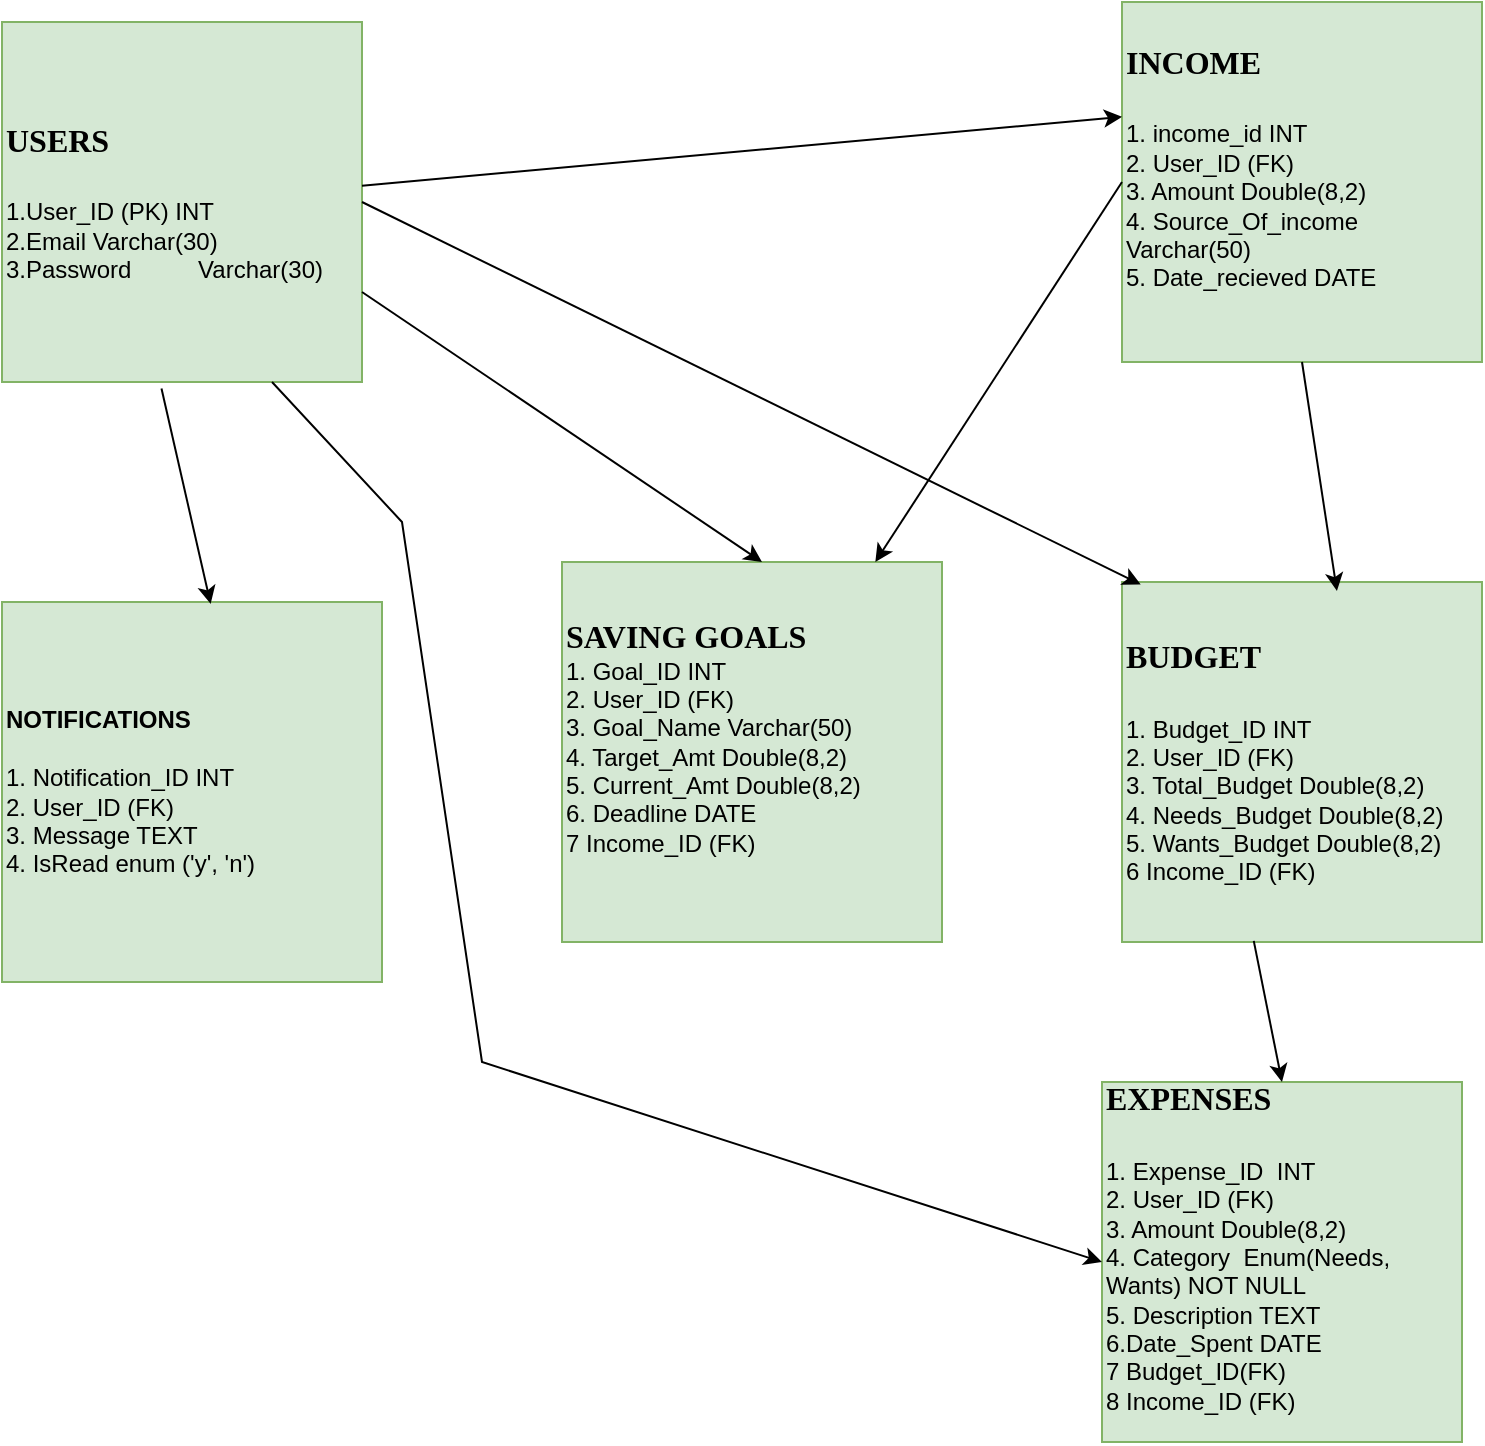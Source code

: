 <mxfile version="26.0.10">
  <diagram name="Page-1" id="OGYrbAQMxrgfziWc465z">
    <mxGraphModel dx="1105" dy="1649" grid="1" gridSize="10" guides="1" tooltips="1" connect="1" arrows="1" fold="1" page="1" pageScale="1" pageWidth="850" pageHeight="1100" math="0" shadow="0">
      <root>
        <mxCell id="0" />
        <mxCell id="1" parent="0" />
        <mxCell id="tvPQ_Lbjxny-bq690Bdw-1" value="&lt;b&gt;&lt;font face=&quot;Times New Roman&quot; style=&quot;font-size: 16px;&quot;&gt;USERS&lt;/font&gt;&lt;/b&gt;&lt;div&gt;&lt;font face=&quot;Times New Roman&quot;&gt;&lt;span style=&quot;font-size: 16px;&quot;&gt;&lt;b&gt;&lt;br&gt;&lt;/b&gt;&lt;/span&gt;&lt;/font&gt;&lt;div&gt;1.User_ID (PK) INT&lt;/div&gt;&lt;div&gt;2.Email Varchar(30)&lt;/div&gt;&lt;div&gt;3.Password&amp;nbsp; &amp;nbsp; &amp;nbsp; &amp;nbsp; &amp;nbsp; Varchar(30)&lt;/div&gt;&lt;/div&gt;" style="whiteSpace=wrap;html=1;aspect=fixed;align=left;fillColor=#d5e8d4;strokeColor=#82b366;" parent="1" vertex="1">
          <mxGeometry x="20" y="-600" width="180" height="180" as="geometry" />
        </mxCell>
        <mxCell id="tvPQ_Lbjxny-bq690Bdw-4" value="&lt;font style=&quot;font-size: 16px;&quot; face=&quot;Times New Roman&quot;&gt;&lt;b&gt;INCOME&lt;/b&gt;&lt;/font&gt;&lt;div&gt;&lt;font face=&quot;Times New Roman&quot;&gt;&lt;span style=&quot;font-size: 16px;&quot;&gt;&lt;br&gt;&lt;/span&gt;&lt;/font&gt;&lt;div&gt;&lt;span style=&quot;background-color: initial;&quot;&gt;1. income_id INT&lt;/span&gt;&lt;div&gt;&lt;div&gt;2. User_ID (FK)&lt;/div&gt;&lt;div&gt;3. Amount Double(8,2)&lt;/div&gt;&lt;div&gt;4. Source_Of_income Varchar(50)&lt;/div&gt;&lt;div&gt;5. Date_recieved DATE&amp;nbsp;&lt;/div&gt;&lt;/div&gt;&lt;/div&gt;&lt;/div&gt;&lt;div&gt;&lt;br&gt;&lt;/div&gt;" style="whiteSpace=wrap;html=1;aspect=fixed;align=left;fillColor=#d5e8d4;strokeColor=#82b366;" parent="1" vertex="1">
          <mxGeometry x="580" y="-610" width="180" height="180" as="geometry" />
        </mxCell>
        <mxCell id="tvPQ_Lbjxny-bq690Bdw-6" value="&lt;font face=&quot;Times New Roman&quot; style=&quot;font-size: 16px;&quot;&gt;&lt;b&gt;BUDGET&lt;/b&gt;&lt;/font&gt;&lt;div&gt;&lt;font face=&quot;Times New Roman&quot;&gt;&lt;span style=&quot;font-size: 16px;&quot;&gt;&lt;br&gt;&lt;/span&gt;&lt;/font&gt;&lt;div&gt;1. Budget_ID INT&lt;/div&gt;&lt;div&gt;2. User_ID (FK)&lt;/div&gt;&lt;div&gt;3. Total_Budget Double(8,2)&lt;/div&gt;&lt;div&gt;4. Needs_Budget Double(8,2)&lt;/div&gt;&lt;div&gt;5. Wants_Budget Double(8,2)&lt;/div&gt;&lt;/div&gt;&lt;div&gt;6 Income_ID (FK)&lt;/div&gt;" style="whiteSpace=wrap;html=1;aspect=fixed;align=left;fillColor=#d5e8d4;strokeColor=#82b366;" parent="1" vertex="1">
          <mxGeometry x="580" y="-320" width="180" height="180" as="geometry" />
        </mxCell>
        <mxCell id="tvPQ_Lbjxny-bq690Bdw-15" value="&lt;div style=&quot;text-align: justify;&quot;&gt;&lt;span style=&quot;background-color: initial;&quot;&gt;&lt;b&gt;NOTIFICATIONS&lt;/b&gt;&lt;/span&gt;&lt;/div&gt;&lt;div style=&quot;text-align: justify;&quot;&gt;&lt;span style=&quot;background-color: initial;&quot;&gt;&lt;b&gt;&lt;br&gt;&lt;/b&gt;&lt;/span&gt;&lt;/div&gt;&lt;div style=&quot;text-align: justify;&quot;&gt;1. Notification_ID INT&lt;/div&gt;&lt;div style=&quot;text-align: justify;&quot;&gt;2. User_ID (FK)&lt;/div&gt;&lt;div style=&quot;text-align: justify;&quot;&gt;3. Message TEXT&lt;/div&gt;&lt;div style=&quot;text-align: justify;&quot;&gt;4. IsRead enum (&#39;y&#39;, &#39;n&#39;)&amp;nbsp;&lt;/div&gt;" style="whiteSpace=wrap;html=1;aspect=fixed;align=left;fillColor=#d5e8d4;strokeColor=#82b366;" parent="1" vertex="1">
          <mxGeometry x="20" y="-310" width="190" height="190" as="geometry" />
        </mxCell>
        <mxCell id="tvPQ_Lbjxny-bq690Bdw-16" value="&lt;div style=&quot;text-align: justify;&quot;&gt;&lt;span style=&quot;font-size: 16px; font-family: &amp;quot;Times New Roman&amp;quot;; background-color: initial;&quot;&gt;&lt;b&gt;SAVING GOALS&lt;/b&gt;&lt;/span&gt;&lt;/div&gt;&lt;div style=&quot;text-align: justify;&quot;&gt;1. Goal_ID INT&lt;/div&gt;&lt;div style=&quot;text-align: justify;&quot;&gt;2. User_ID (FK)&lt;/div&gt;&lt;div style=&quot;text-align: justify;&quot;&gt;3. Goal_Name Varchar(50)&lt;/div&gt;&lt;div style=&quot;text-align: justify;&quot;&gt;4. Target_Amt Double(8,2)&lt;/div&gt;&lt;div style=&quot;text-align: justify;&quot;&gt;5. Current_Amt Double(8,2)&lt;/div&gt;&lt;div style=&quot;text-align: justify;&quot;&gt;6. Deadline DATE&lt;/div&gt;&lt;div style=&quot;text-align: justify;&quot;&gt;7 Income_ID (FK)&lt;/div&gt;&lt;div style=&quot;text-align: justify;&quot;&gt;&lt;br&gt;&lt;/div&gt;" style="whiteSpace=wrap;html=1;aspect=fixed;align=left;fillColor=#d5e8d4;strokeColor=#82b366;" parent="1" vertex="1">
          <mxGeometry x="300" y="-330" width="190" height="190" as="geometry" />
        </mxCell>
        <mxCell id="tvPQ_Lbjxny-bq690Bdw-5" value="&lt;font face=&quot;Times New Roman&quot; style=&quot;font-size: 16px;&quot;&gt;&lt;b&gt;EXPENSES&lt;/b&gt;&lt;/font&gt;&lt;div&gt;&lt;font face=&quot;Times New Roman&quot;&gt;&lt;span style=&quot;font-size: 16px;&quot;&gt;&lt;br&gt;&lt;/span&gt;&lt;/font&gt;&lt;div&gt;1. Expense_ID&amp;nbsp; INT&lt;/div&gt;&lt;div&gt;2. User_ID (FK)&lt;/div&gt;&lt;div&gt;3. Amount Double(8,2)&lt;/div&gt;&lt;div&gt;4. Category&amp;nbsp; Enum(Needs, Wants) NOT NULL&lt;/div&gt;&lt;div&gt;5. Description TEXT&lt;/div&gt;&lt;div&gt;6.Date_Spent DATE&lt;/div&gt;&lt;div&gt;7 Budget_ID(FK)&lt;/div&gt;&lt;div&gt;8 Income_ID (FK)&lt;/div&gt;&lt;div&gt;&lt;br&gt;&lt;/div&gt;&lt;/div&gt;" style="whiteSpace=wrap;html=1;aspect=fixed;align=left;fillColor=#d5e8d4;strokeColor=#82b366;" parent="1" vertex="1">
          <mxGeometry x="570" y="-70" width="180" height="180" as="geometry" />
        </mxCell>
        <mxCell id="5IiQjqGe0bK2D4x8_UVF-1" value="" style="endArrow=classic;html=1;rounded=0;entryX=0;entryY=0.319;entryDx=0;entryDy=0;entryPerimeter=0;" edge="1" parent="1" source="tvPQ_Lbjxny-bq690Bdw-1" target="tvPQ_Lbjxny-bq690Bdw-4">
          <mxGeometry width="50" height="50" relative="1" as="geometry">
            <mxPoint x="560" y="220" as="sourcePoint" />
            <mxPoint x="560" as="targetPoint" />
            <Array as="points" />
          </mxGeometry>
        </mxCell>
        <mxCell id="5IiQjqGe0bK2D4x8_UVF-2" value="" style="endArrow=classic;html=1;rounded=0;exitX=1;exitY=0.75;exitDx=0;exitDy=0;" edge="1" parent="1" source="tvPQ_Lbjxny-bq690Bdw-1">
          <mxGeometry width="50" height="50" relative="1" as="geometry">
            <mxPoint x="280" y="-400" as="sourcePoint" />
            <mxPoint x="400" y="-330" as="targetPoint" />
            <Array as="points">
              <mxPoint x="400" y="-330" />
            </Array>
          </mxGeometry>
        </mxCell>
        <mxCell id="5IiQjqGe0bK2D4x8_UVF-3" value="" style="endArrow=classic;html=1;rounded=0;exitX=0.443;exitY=1.018;exitDx=0;exitDy=0;exitPerimeter=0;entryX=0.549;entryY=0.005;entryDx=0;entryDy=0;entryPerimeter=0;" edge="1" parent="1" source="tvPQ_Lbjxny-bq690Bdw-1" target="tvPQ_Lbjxny-bq690Bdw-15">
          <mxGeometry width="50" height="50" relative="1" as="geometry">
            <mxPoint x="600" y="-190" as="sourcePoint" />
            <mxPoint x="120" y="-320" as="targetPoint" />
          </mxGeometry>
        </mxCell>
        <mxCell id="5IiQjqGe0bK2D4x8_UVF-5" value="" style="endArrow=classic;html=1;rounded=0;exitX=1;exitY=0.5;exitDx=0;exitDy=0;entryX=0.052;entryY=0.007;entryDx=0;entryDy=0;entryPerimeter=0;" edge="1" parent="1" source="tvPQ_Lbjxny-bq690Bdw-1" target="tvPQ_Lbjxny-bq690Bdw-6">
          <mxGeometry width="50" height="50" relative="1" as="geometry">
            <mxPoint x="210" y="-500" as="sourcePoint" />
            <mxPoint x="650" y="-280" as="targetPoint" />
          </mxGeometry>
        </mxCell>
        <mxCell id="5IiQjqGe0bK2D4x8_UVF-6" value="" style="endArrow=classic;html=1;rounded=0;entryX=0.597;entryY=0.025;entryDx=0;entryDy=0;entryPerimeter=0;exitX=0.5;exitY=1;exitDx=0;exitDy=0;" edge="1" parent="1" source="tvPQ_Lbjxny-bq690Bdw-4" target="tvPQ_Lbjxny-bq690Bdw-6">
          <mxGeometry width="50" height="50" relative="1" as="geometry">
            <mxPoint x="600" y="-230" as="sourcePoint" />
            <mxPoint x="650" y="-280" as="targetPoint" />
          </mxGeometry>
        </mxCell>
        <mxCell id="5IiQjqGe0bK2D4x8_UVF-7" value="" style="endArrow=classic;html=1;rounded=0;entryX=0.5;entryY=0;entryDx=0;entryDy=0;exitX=0.366;exitY=0.997;exitDx=0;exitDy=0;exitPerimeter=0;" edge="1" parent="1" source="tvPQ_Lbjxny-bq690Bdw-6" target="tvPQ_Lbjxny-bq690Bdw-5">
          <mxGeometry width="50" height="50" relative="1" as="geometry">
            <mxPoint x="600" y="-200" as="sourcePoint" />
            <mxPoint x="650" y="-250" as="targetPoint" />
          </mxGeometry>
        </mxCell>
        <mxCell id="5IiQjqGe0bK2D4x8_UVF-8" value="" style="endArrow=classic;html=1;rounded=0;exitX=0.75;exitY=1;exitDx=0;exitDy=0;" edge="1" parent="1" source="tvPQ_Lbjxny-bq690Bdw-1">
          <mxGeometry width="50" height="50" relative="1" as="geometry">
            <mxPoint x="600" y="-240" as="sourcePoint" />
            <mxPoint x="570" y="20" as="targetPoint" />
            <Array as="points">
              <mxPoint x="220" y="-350" />
              <mxPoint x="260" y="-80" />
              <mxPoint x="570" y="20" />
            </Array>
          </mxGeometry>
        </mxCell>
        <mxCell id="5IiQjqGe0bK2D4x8_UVF-9" value="" style="endArrow=classic;html=1;rounded=0;exitX=0;exitY=0.5;exitDx=0;exitDy=0;" edge="1" parent="1" source="tvPQ_Lbjxny-bq690Bdw-4" target="tvPQ_Lbjxny-bq690Bdw-16">
          <mxGeometry width="50" height="50" relative="1" as="geometry">
            <mxPoint x="470" y="-370" as="sourcePoint" />
            <mxPoint x="520" y="-420" as="targetPoint" />
          </mxGeometry>
        </mxCell>
      </root>
    </mxGraphModel>
  </diagram>
</mxfile>
